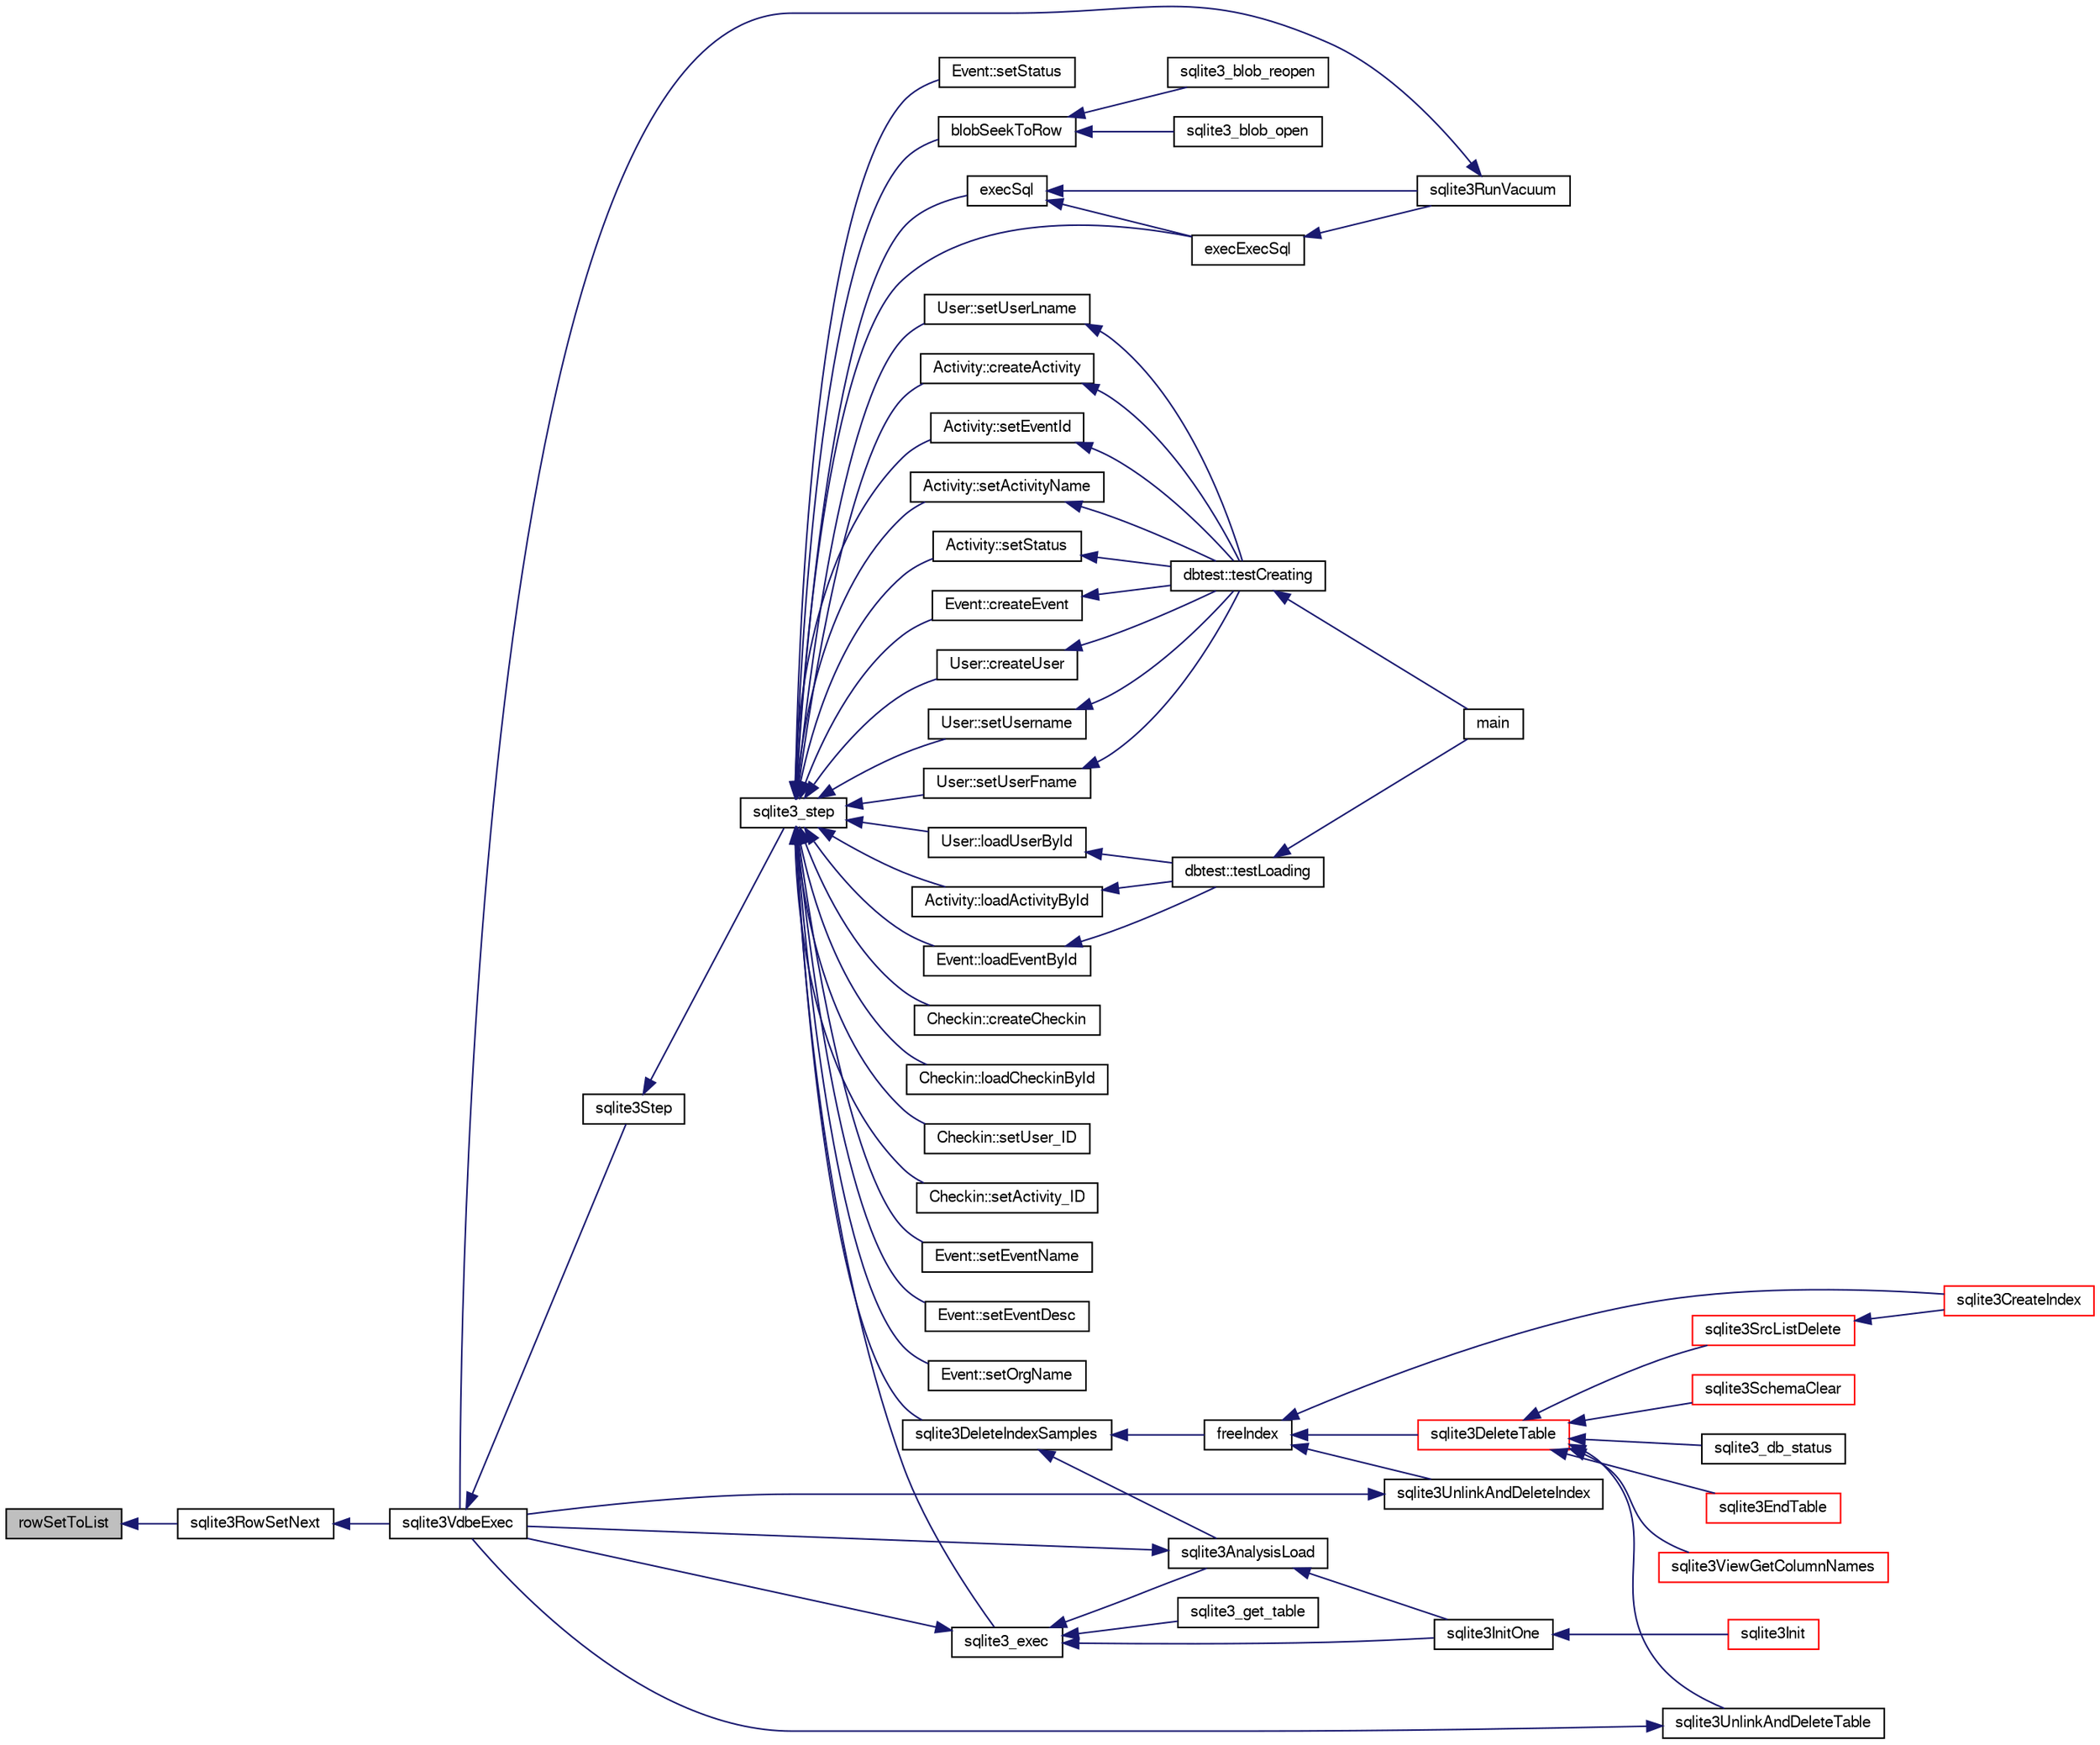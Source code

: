 digraph "rowSetToList"
{
  edge [fontname="FreeSans",fontsize="10",labelfontname="FreeSans",labelfontsize="10"];
  node [fontname="FreeSans",fontsize="10",shape=record];
  rankdir="LR";
  Node281659 [label="rowSetToList",height=0.2,width=0.4,color="black", fillcolor="grey75", style="filled", fontcolor="black"];
  Node281659 -> Node281660 [dir="back",color="midnightblue",fontsize="10",style="solid",fontname="FreeSans"];
  Node281660 [label="sqlite3RowSetNext",height=0.2,width=0.4,color="black", fillcolor="white", style="filled",URL="$sqlite3_8c.html#a0dc3908f86c68823d9dbf73052c1eae8"];
  Node281660 -> Node281661 [dir="back",color="midnightblue",fontsize="10",style="solid",fontname="FreeSans"];
  Node281661 [label="sqlite3VdbeExec",height=0.2,width=0.4,color="black", fillcolor="white", style="filled",URL="$sqlite3_8c.html#a8ce40a614bdc56719c4d642b1e4dfb21"];
  Node281661 -> Node281662 [dir="back",color="midnightblue",fontsize="10",style="solid",fontname="FreeSans"];
  Node281662 [label="sqlite3Step",height=0.2,width=0.4,color="black", fillcolor="white", style="filled",URL="$sqlite3_8c.html#a3f2872e873e2758a4beedad1d5113554"];
  Node281662 -> Node281663 [dir="back",color="midnightblue",fontsize="10",style="solid",fontname="FreeSans"];
  Node281663 [label="sqlite3_step",height=0.2,width=0.4,color="black", fillcolor="white", style="filled",URL="$sqlite3_8h.html#ac1e491ce36b7471eb28387f7d3c74334"];
  Node281663 -> Node281664 [dir="back",color="midnightblue",fontsize="10",style="solid",fontname="FreeSans"];
  Node281664 [label="Activity::createActivity",height=0.2,width=0.4,color="black", fillcolor="white", style="filled",URL="$classActivity.html#a813cc5e52c14ab49b39014c134e3425b"];
  Node281664 -> Node281665 [dir="back",color="midnightblue",fontsize="10",style="solid",fontname="FreeSans"];
  Node281665 [label="dbtest::testCreating",height=0.2,width=0.4,color="black", fillcolor="white", style="filled",URL="$classdbtest.html#a8193e88a7df657069c8a6bd09c8243b7"];
  Node281665 -> Node281666 [dir="back",color="midnightblue",fontsize="10",style="solid",fontname="FreeSans"];
  Node281666 [label="main",height=0.2,width=0.4,color="black", fillcolor="white", style="filled",URL="$test_8cpp.html#ae66f6b31b5ad750f1fe042a706a4e3d4"];
  Node281663 -> Node281667 [dir="back",color="midnightblue",fontsize="10",style="solid",fontname="FreeSans"];
  Node281667 [label="Activity::loadActivityById",height=0.2,width=0.4,color="black", fillcolor="white", style="filled",URL="$classActivity.html#abe4ffb4f08a47212ebf9013259d9e7fd"];
  Node281667 -> Node281668 [dir="back",color="midnightblue",fontsize="10",style="solid",fontname="FreeSans"];
  Node281668 [label="dbtest::testLoading",height=0.2,width=0.4,color="black", fillcolor="white", style="filled",URL="$classdbtest.html#a6f98d82a2c8e2b9040848763504ddae1"];
  Node281668 -> Node281666 [dir="back",color="midnightblue",fontsize="10",style="solid",fontname="FreeSans"];
  Node281663 -> Node281669 [dir="back",color="midnightblue",fontsize="10",style="solid",fontname="FreeSans"];
  Node281669 [label="Activity::setEventId",height=0.2,width=0.4,color="black", fillcolor="white", style="filled",URL="$classActivity.html#adb1d0fd0d08f473e068f0a4086bfa9ca"];
  Node281669 -> Node281665 [dir="back",color="midnightblue",fontsize="10",style="solid",fontname="FreeSans"];
  Node281663 -> Node281670 [dir="back",color="midnightblue",fontsize="10",style="solid",fontname="FreeSans"];
  Node281670 [label="Activity::setActivityName",height=0.2,width=0.4,color="black", fillcolor="white", style="filled",URL="$classActivity.html#a62dc3737b33915a36086f9dd26d16a81"];
  Node281670 -> Node281665 [dir="back",color="midnightblue",fontsize="10",style="solid",fontname="FreeSans"];
  Node281663 -> Node281671 [dir="back",color="midnightblue",fontsize="10",style="solid",fontname="FreeSans"];
  Node281671 [label="Activity::setStatus",height=0.2,width=0.4,color="black", fillcolor="white", style="filled",URL="$classActivity.html#af618135a7738f4d2a7ee147a8ef912ea"];
  Node281671 -> Node281665 [dir="back",color="midnightblue",fontsize="10",style="solid",fontname="FreeSans"];
  Node281663 -> Node281672 [dir="back",color="midnightblue",fontsize="10",style="solid",fontname="FreeSans"];
  Node281672 [label="Checkin::createCheckin",height=0.2,width=0.4,color="black", fillcolor="white", style="filled",URL="$classCheckin.html#a4e40acdf7fff0e607f6de4f24f3a163c"];
  Node281663 -> Node281673 [dir="back",color="midnightblue",fontsize="10",style="solid",fontname="FreeSans"];
  Node281673 [label="Checkin::loadCheckinById",height=0.2,width=0.4,color="black", fillcolor="white", style="filled",URL="$classCheckin.html#a3461f70ea6c68475225f2a07f78a21e0"];
  Node281663 -> Node281674 [dir="back",color="midnightblue",fontsize="10",style="solid",fontname="FreeSans"];
  Node281674 [label="Checkin::setUser_ID",height=0.2,width=0.4,color="black", fillcolor="white", style="filled",URL="$classCheckin.html#a76ab640f4f912876dbebf183db5359c6"];
  Node281663 -> Node281675 [dir="back",color="midnightblue",fontsize="10",style="solid",fontname="FreeSans"];
  Node281675 [label="Checkin::setActivity_ID",height=0.2,width=0.4,color="black", fillcolor="white", style="filled",URL="$classCheckin.html#ab2ff3ec2604ec73a42af25874a00b232"];
  Node281663 -> Node281676 [dir="back",color="midnightblue",fontsize="10",style="solid",fontname="FreeSans"];
  Node281676 [label="Event::createEvent",height=0.2,width=0.4,color="black", fillcolor="white", style="filled",URL="$classEvent.html#a77adb9f4a46ffb32c2d931f0691f5903"];
  Node281676 -> Node281665 [dir="back",color="midnightblue",fontsize="10",style="solid",fontname="FreeSans"];
  Node281663 -> Node281677 [dir="back",color="midnightblue",fontsize="10",style="solid",fontname="FreeSans"];
  Node281677 [label="Event::loadEventById",height=0.2,width=0.4,color="black", fillcolor="white", style="filled",URL="$classEvent.html#afa66cea33f722dbeecb69cc98fdea055"];
  Node281677 -> Node281668 [dir="back",color="midnightblue",fontsize="10",style="solid",fontname="FreeSans"];
  Node281663 -> Node281678 [dir="back",color="midnightblue",fontsize="10",style="solid",fontname="FreeSans"];
  Node281678 [label="Event::setEventName",height=0.2,width=0.4,color="black", fillcolor="white", style="filled",URL="$classEvent.html#a10596b6ca077df05184e30d62b08729d"];
  Node281663 -> Node281679 [dir="back",color="midnightblue",fontsize="10",style="solid",fontname="FreeSans"];
  Node281679 [label="Event::setEventDesc",height=0.2,width=0.4,color="black", fillcolor="white", style="filled",URL="$classEvent.html#ae36b8377dcae792f1c5c4726024c981b"];
  Node281663 -> Node281680 [dir="back",color="midnightblue",fontsize="10",style="solid",fontname="FreeSans"];
  Node281680 [label="Event::setOrgName",height=0.2,width=0.4,color="black", fillcolor="white", style="filled",URL="$classEvent.html#a19aac0f776bd764563a54977656cf680"];
  Node281663 -> Node281681 [dir="back",color="midnightblue",fontsize="10",style="solid",fontname="FreeSans"];
  Node281681 [label="Event::setStatus",height=0.2,width=0.4,color="black", fillcolor="white", style="filled",URL="$classEvent.html#ab0a6b9285af0f4172eb841e2b80f8972"];
  Node281663 -> Node281682 [dir="back",color="midnightblue",fontsize="10",style="solid",fontname="FreeSans"];
  Node281682 [label="blobSeekToRow",height=0.2,width=0.4,color="black", fillcolor="white", style="filled",URL="$sqlite3_8c.html#afff57e13332b98c8a44a7cebe38962ab"];
  Node281682 -> Node281683 [dir="back",color="midnightblue",fontsize="10",style="solid",fontname="FreeSans"];
  Node281683 [label="sqlite3_blob_open",height=0.2,width=0.4,color="black", fillcolor="white", style="filled",URL="$sqlite3_8h.html#adb8ad839a5bdd62a43785132bc7dd518"];
  Node281682 -> Node281684 [dir="back",color="midnightblue",fontsize="10",style="solid",fontname="FreeSans"];
  Node281684 [label="sqlite3_blob_reopen",height=0.2,width=0.4,color="black", fillcolor="white", style="filled",URL="$sqlite3_8h.html#abc77c24fdc0150138490359a94360f7e"];
  Node281663 -> Node281685 [dir="back",color="midnightblue",fontsize="10",style="solid",fontname="FreeSans"];
  Node281685 [label="sqlite3DeleteIndexSamples",height=0.2,width=0.4,color="black", fillcolor="white", style="filled",URL="$sqlite3_8c.html#aaeda0302fbf61397ec009f65bed047ef"];
  Node281685 -> Node281686 [dir="back",color="midnightblue",fontsize="10",style="solid",fontname="FreeSans"];
  Node281686 [label="sqlite3AnalysisLoad",height=0.2,width=0.4,color="black", fillcolor="white", style="filled",URL="$sqlite3_8c.html#a48a2301c27e1d3d68708b9b8761b5a01"];
  Node281686 -> Node281661 [dir="back",color="midnightblue",fontsize="10",style="solid",fontname="FreeSans"];
  Node281686 -> Node281687 [dir="back",color="midnightblue",fontsize="10",style="solid",fontname="FreeSans"];
  Node281687 [label="sqlite3InitOne",height=0.2,width=0.4,color="black", fillcolor="white", style="filled",URL="$sqlite3_8c.html#ac4318b25df65269906b0379251fe9b85"];
  Node281687 -> Node281688 [dir="back",color="midnightblue",fontsize="10",style="solid",fontname="FreeSans"];
  Node281688 [label="sqlite3Init",height=0.2,width=0.4,color="red", fillcolor="white", style="filled",URL="$sqlite3_8c.html#aed74e3dc765631a833f522f425ff5a48"];
  Node281685 -> Node281788 [dir="back",color="midnightblue",fontsize="10",style="solid",fontname="FreeSans"];
  Node281788 [label="freeIndex",height=0.2,width=0.4,color="black", fillcolor="white", style="filled",URL="$sqlite3_8c.html#a00907c99c18d5bcb9d0b38c077146c31"];
  Node281788 -> Node281789 [dir="back",color="midnightblue",fontsize="10",style="solid",fontname="FreeSans"];
  Node281789 [label="sqlite3UnlinkAndDeleteIndex",height=0.2,width=0.4,color="black", fillcolor="white", style="filled",URL="$sqlite3_8c.html#a889f2dcb438c56db37a6d61e9f25e244"];
  Node281789 -> Node281661 [dir="back",color="midnightblue",fontsize="10",style="solid",fontname="FreeSans"];
  Node281788 -> Node281790 [dir="back",color="midnightblue",fontsize="10",style="solid",fontname="FreeSans"];
  Node281790 [label="sqlite3DeleteTable",height=0.2,width=0.4,color="red", fillcolor="white", style="filled",URL="$sqlite3_8c.html#a7fd3d507375a381a3807f92735318973"];
  Node281790 -> Node281791 [dir="back",color="midnightblue",fontsize="10",style="solid",fontname="FreeSans"];
  Node281791 [label="sqlite3_db_status",height=0.2,width=0.4,color="black", fillcolor="white", style="filled",URL="$sqlite3_8h.html#ab64e8333313ee2e44116842711818940"];
  Node281790 -> Node281792 [dir="back",color="midnightblue",fontsize="10",style="solid",fontname="FreeSans"];
  Node281792 [label="sqlite3UnlinkAndDeleteTable",height=0.2,width=0.4,color="black", fillcolor="white", style="filled",URL="$sqlite3_8c.html#a9733677716a49de464f86fff164e9a1b"];
  Node281792 -> Node281661 [dir="back",color="midnightblue",fontsize="10",style="solid",fontname="FreeSans"];
  Node281790 -> Node281703 [dir="back",color="midnightblue",fontsize="10",style="solid",fontname="FreeSans"];
  Node281703 [label="sqlite3EndTable",height=0.2,width=0.4,color="red", fillcolor="white", style="filled",URL="$sqlite3_8c.html#a7b5f2c66c0f0b6f819d970ca389768b0"];
  Node281790 -> Node281738 [dir="back",color="midnightblue",fontsize="10",style="solid",fontname="FreeSans"];
  Node281738 [label="sqlite3ViewGetColumnNames",height=0.2,width=0.4,color="red", fillcolor="white", style="filled",URL="$sqlite3_8c.html#aebc7cd8d9e2bd174ae0a60363d3f6ce8"];
  Node281790 -> Node281793 [dir="back",color="midnightblue",fontsize="10",style="solid",fontname="FreeSans"];
  Node281793 [label="sqlite3SrcListDelete",height=0.2,width=0.4,color="red", fillcolor="white", style="filled",URL="$sqlite3_8c.html#acc250a3e5e7fd8889a16a9f28e3e7312"];
  Node281793 -> Node281700 [dir="back",color="midnightblue",fontsize="10",style="solid",fontname="FreeSans"];
  Node281700 [label="sqlite3CreateIndex",height=0.2,width=0.4,color="red", fillcolor="white", style="filled",URL="$sqlite3_8c.html#a8dbe5e590ab6c58a8c45f34f7c81e825"];
  Node281790 -> Node281870 [dir="back",color="midnightblue",fontsize="10",style="solid",fontname="FreeSans"];
  Node281870 [label="sqlite3SchemaClear",height=0.2,width=0.4,color="red", fillcolor="white", style="filled",URL="$sqlite3_8c.html#a927c603430267e42c56ab38ca221322a"];
  Node281788 -> Node281700 [dir="back",color="midnightblue",fontsize="10",style="solid",fontname="FreeSans"];
  Node281663 -> Node281854 [dir="back",color="midnightblue",fontsize="10",style="solid",fontname="FreeSans"];
  Node281854 [label="sqlite3_exec",height=0.2,width=0.4,color="black", fillcolor="white", style="filled",URL="$sqlite3_8h.html#a97487ec8150e0bcc8fa392ab8f0e24db"];
  Node281854 -> Node281661 [dir="back",color="midnightblue",fontsize="10",style="solid",fontname="FreeSans"];
  Node281854 -> Node281686 [dir="back",color="midnightblue",fontsize="10",style="solid",fontname="FreeSans"];
  Node281854 -> Node281687 [dir="back",color="midnightblue",fontsize="10",style="solid",fontname="FreeSans"];
  Node281854 -> Node281855 [dir="back",color="midnightblue",fontsize="10",style="solid",fontname="FreeSans"];
  Node281855 [label="sqlite3_get_table",height=0.2,width=0.4,color="black", fillcolor="white", style="filled",URL="$sqlite3_8h.html#a5effeac4e12df57beaa35c5be1f61579"];
  Node281663 -> Node281845 [dir="back",color="midnightblue",fontsize="10",style="solid",fontname="FreeSans"];
  Node281845 [label="execSql",height=0.2,width=0.4,color="black", fillcolor="white", style="filled",URL="$sqlite3_8c.html#a7d16651b98a110662f4c265eff0246cb"];
  Node281845 -> Node281846 [dir="back",color="midnightblue",fontsize="10",style="solid",fontname="FreeSans"];
  Node281846 [label="execExecSql",height=0.2,width=0.4,color="black", fillcolor="white", style="filled",URL="$sqlite3_8c.html#ac1be09a6c047f21133d16378d301e0d4"];
  Node281846 -> Node281847 [dir="back",color="midnightblue",fontsize="10",style="solid",fontname="FreeSans"];
  Node281847 [label="sqlite3RunVacuum",height=0.2,width=0.4,color="black", fillcolor="white", style="filled",URL="$sqlite3_8c.html#a5e83ddc7b3e7e8e79ad5d1fc92de1d2f"];
  Node281847 -> Node281661 [dir="back",color="midnightblue",fontsize="10",style="solid",fontname="FreeSans"];
  Node281845 -> Node281847 [dir="back",color="midnightblue",fontsize="10",style="solid",fontname="FreeSans"];
  Node281663 -> Node281846 [dir="back",color="midnightblue",fontsize="10",style="solid",fontname="FreeSans"];
  Node281663 -> Node281848 [dir="back",color="midnightblue",fontsize="10",style="solid",fontname="FreeSans"];
  Node281848 [label="User::createUser",height=0.2,width=0.4,color="black", fillcolor="white", style="filled",URL="$classUser.html#a22ed673939e8cc0a136130b809bba513"];
  Node281848 -> Node281665 [dir="back",color="midnightblue",fontsize="10",style="solid",fontname="FreeSans"];
  Node281663 -> Node281849 [dir="back",color="midnightblue",fontsize="10",style="solid",fontname="FreeSans"];
  Node281849 [label="User::loadUserById",height=0.2,width=0.4,color="black", fillcolor="white", style="filled",URL="$classUser.html#a863377665b7fb83c5547dcf9727f5092"];
  Node281849 -> Node281668 [dir="back",color="midnightblue",fontsize="10",style="solid",fontname="FreeSans"];
  Node281663 -> Node281850 [dir="back",color="midnightblue",fontsize="10",style="solid",fontname="FreeSans"];
  Node281850 [label="User::setUsername",height=0.2,width=0.4,color="black", fillcolor="white", style="filled",URL="$classUser.html#aa0497022a136cb78de785b0a39ae60b1"];
  Node281850 -> Node281665 [dir="back",color="midnightblue",fontsize="10",style="solid",fontname="FreeSans"];
  Node281663 -> Node281851 [dir="back",color="midnightblue",fontsize="10",style="solid",fontname="FreeSans"];
  Node281851 [label="User::setUserFname",height=0.2,width=0.4,color="black", fillcolor="white", style="filled",URL="$classUser.html#a72657eb55cd0ca437b4841a43f19912f"];
  Node281851 -> Node281665 [dir="back",color="midnightblue",fontsize="10",style="solid",fontname="FreeSans"];
  Node281663 -> Node281852 [dir="back",color="midnightblue",fontsize="10",style="solid",fontname="FreeSans"];
  Node281852 [label="User::setUserLname",height=0.2,width=0.4,color="black", fillcolor="white", style="filled",URL="$classUser.html#aa25973387e5afe1aa6f60dd6545e33b5"];
  Node281852 -> Node281665 [dir="back",color="midnightblue",fontsize="10",style="solid",fontname="FreeSans"];
}
